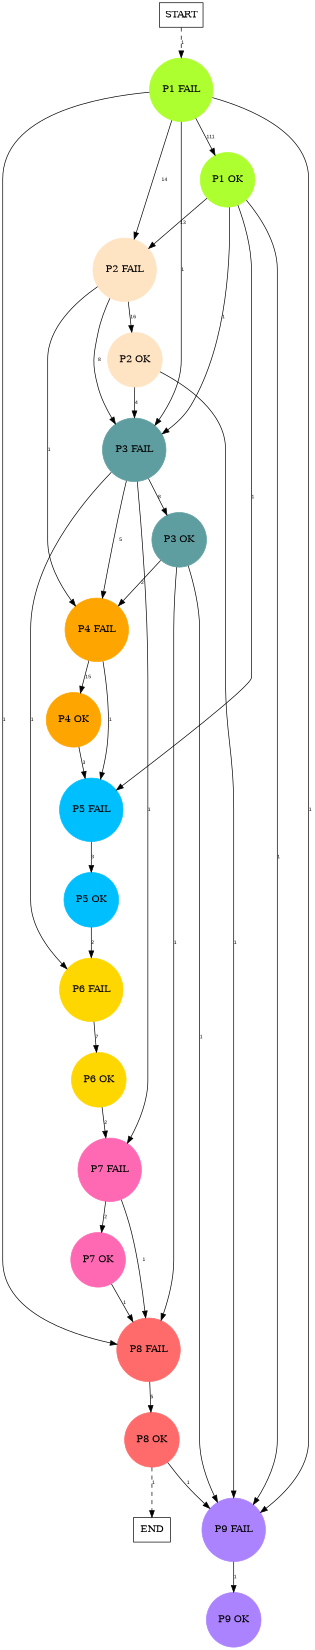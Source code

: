 digraph graphname {
	dpi = 150
	size="16,11!";
	margin = 0;
"P1 FAIL" [shape=circle, color=greenyellow, style=filled]"P2 FAIL" [shape=circle, color=bisque, style=filled]"P1 OK" [shape=circle, color=greenyellow, style=filled]"P3 FAIL" [shape=circle, color=cadetblue, style=filled]"P2 OK" [shape=circle, color=bisque, style=filled]"P4 FAIL" [shape=circle, color=orange, style=filled]"P4 OK" [shape=circle, color=orange, style=filled]"P5 FAIL" [shape=circle, color=deepskyblue, style=filled]"P5 OK" [shape=circle, color=deepskyblue, style=filled]"P6 FAIL" [shape=circle, color=gold, style=filled]"P8 FAIL" [shape=circle, color=indianred1, style=filled]"P6 OK" [shape=circle, color=gold, style=filled]"P7 FAIL" [shape=circle, color=hotpink, style=filled]"P8 OK" [shape=circle, color=indianred1, style=filled]"P9 FAIL" [shape=circle, color=mediumpurple1, style=filled]"P9 OK" [shape=circle, color=mediumpurple1, style=filled]"P3 OK" [shape=circle, color=cadetblue, style=filled]"P7 OK" [shape=circle, color=hotpink, style=filled]"START" [shape=box, fillcolor=white, style=filled, color=black]"END" [shape=box, fillcolor=white, style=filled, color=black]"P1 FAIL" -> "P2 FAIL" [ label ="14" labelfloat=false fontname="Arial" fontsize=8]
"P1 FAIL" -> "P1 OK" [ label ="111" labelfloat=false fontname="Arial" fontsize=8]
"P1 FAIL" -> "P3 FAIL" [ label ="1" labelfloat=false fontname="Arial" fontsize=8]
"P1 FAIL" -> "P8 FAIL" [ label ="1" labelfloat=false fontname="Arial" fontsize=8]
"P1 FAIL" -> "P9 FAIL" [ label ="1" labelfloat=false fontname="Arial" fontsize=8]
"P2 FAIL" -> "P3 FAIL" [ label ="8" labelfloat=false fontname="Arial" fontsize=8]
"P2 FAIL" -> "P2 OK" [ label ="16" labelfloat=false fontname="Arial" fontsize=8]
"P2 FAIL" -> "P4 FAIL" [ label ="1" labelfloat=false fontname="Arial" fontsize=8]
"P1 OK" -> "P2 FAIL" [ label ="13" labelfloat=false fontname="Arial" fontsize=8]
"P1 OK" -> "P3 FAIL" [ label ="1" labelfloat=false fontname="Arial" fontsize=8]
"P1 OK" -> "P5 FAIL" [ label ="1" labelfloat=false fontname="Arial" fontsize=8]
"P1 OK" -> "P9 FAIL" [ label ="1" labelfloat=false fontname="Arial" fontsize=8]
"P3 FAIL" -> "P4 FAIL" [ label ="5" labelfloat=false fontname="Arial" fontsize=8]
"P3 FAIL" -> "P6 FAIL" [ label ="1" labelfloat=false fontname="Arial" fontsize=8]
"P3 FAIL" -> "P7 FAIL" [ label ="1" labelfloat=false fontname="Arial" fontsize=8]
"P3 FAIL" -> "P3 OK" [ label ="8" labelfloat=false fontname="Arial" fontsize=8]
"P2 OK" -> "P3 FAIL" [ label ="4" labelfloat=false fontname="Arial" fontsize=8]
"P2 OK" -> "P9 FAIL" [ label ="1" labelfloat=false fontname="Arial" fontsize=8]
"P4 FAIL" -> "P4 OK" [ label ="15" labelfloat=false fontname="Arial" fontsize=8]
"P4 FAIL" -> "P5 FAIL" [ label ="1" labelfloat=false fontname="Arial" fontsize=8]
"P4 OK" -> "P5 FAIL" [ label ="3" labelfloat=false fontname="Arial" fontsize=8]
"P5 FAIL" -> "P5 OK" [ label ="3" labelfloat=false fontname="Arial" fontsize=8]
"P5 OK" -> "P6 FAIL" [ label ="2" labelfloat=false fontname="Arial" fontsize=8]
"P6 FAIL" -> "P6 OK" [ label ="7" labelfloat=false fontname="Arial" fontsize=8]
"P8 FAIL" -> "P8 OK" [ label ="5" labelfloat=false fontname="Arial" fontsize=8]
"P6 OK" -> "P7 FAIL" [ label ="2" labelfloat=false fontname="Arial" fontsize=8]
"P7 FAIL" -> "P8 FAIL" [ label ="1" labelfloat=false fontname="Arial" fontsize=8]
"P7 FAIL" -> "P7 OK" [ label ="2" labelfloat=false fontname="Arial" fontsize=8]
"P8 OK" -> "P9 FAIL" [ label ="1" labelfloat=false fontname="Arial" fontsize=8]
"P8 OK" -> "END" [ style = dashed label ="1" labelfloat=false fontname="Arial" fontsize=8]
"P9 FAIL" -> "P9 OK" [ label ="1" labelfloat=false fontname="Arial" fontsize=8]
"P3 OK" -> "P4 FAIL" [ label ="2" labelfloat=false fontname="Arial" fontsize=8]
"P3 OK" -> "P8 FAIL" [ label ="1" labelfloat=false fontname="Arial" fontsize=8]
"P3 OK" -> "P9 FAIL" [ label ="1" labelfloat=false fontname="Arial" fontsize=8]
"P7 OK" -> "P8 FAIL" [ label ="1" labelfloat=false fontname="Arial" fontsize=8]
"START" -> "P1 FAIL" [ style = dashed label ="1" labelfloat=false fontname="Arial" fontsize=8]
}